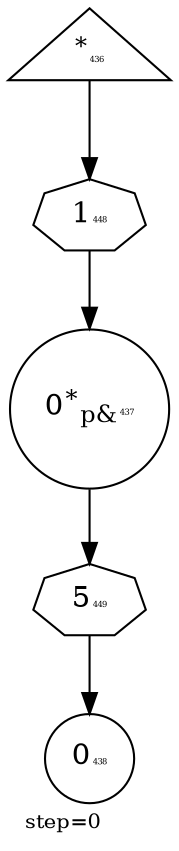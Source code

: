 digraph {
  graph  [labelloc=bottom,labeljust=left,fontsize="10",label="step=0"];
  "436" [shape=triangle,peripheries="1",label=<<SUP>*</SUP><FONT POINT-SIZE='4'>436</FONT>>,labelfontcolor=black,color=black];
  "437" [shape=circle,peripheries="1",label=<0<SUP>*</SUP><SUB>p&amp;</SUB><FONT POINT-SIZE='4'>437</FONT>>,labelfontcolor=black,color=black];
  "438" [shape=circle,peripheries="1",label=<0<FONT POINT-SIZE='4'>438</FONT>>,labelfontcolor=black,color=black];
  "448" [label=<1<FONT POINT-SIZE='4'>448</FONT>>,peripheries="1",color=black,shape=septagon];
  "436" -> "448" [color=black];
  "448" -> "437" [color=black];
  "449" [label=<5<FONT POINT-SIZE='4'>449</FONT>>,peripheries="1",color=black,shape=septagon];
  "437" -> "449" [color=black];
  "449" -> "438" [color=black];
}